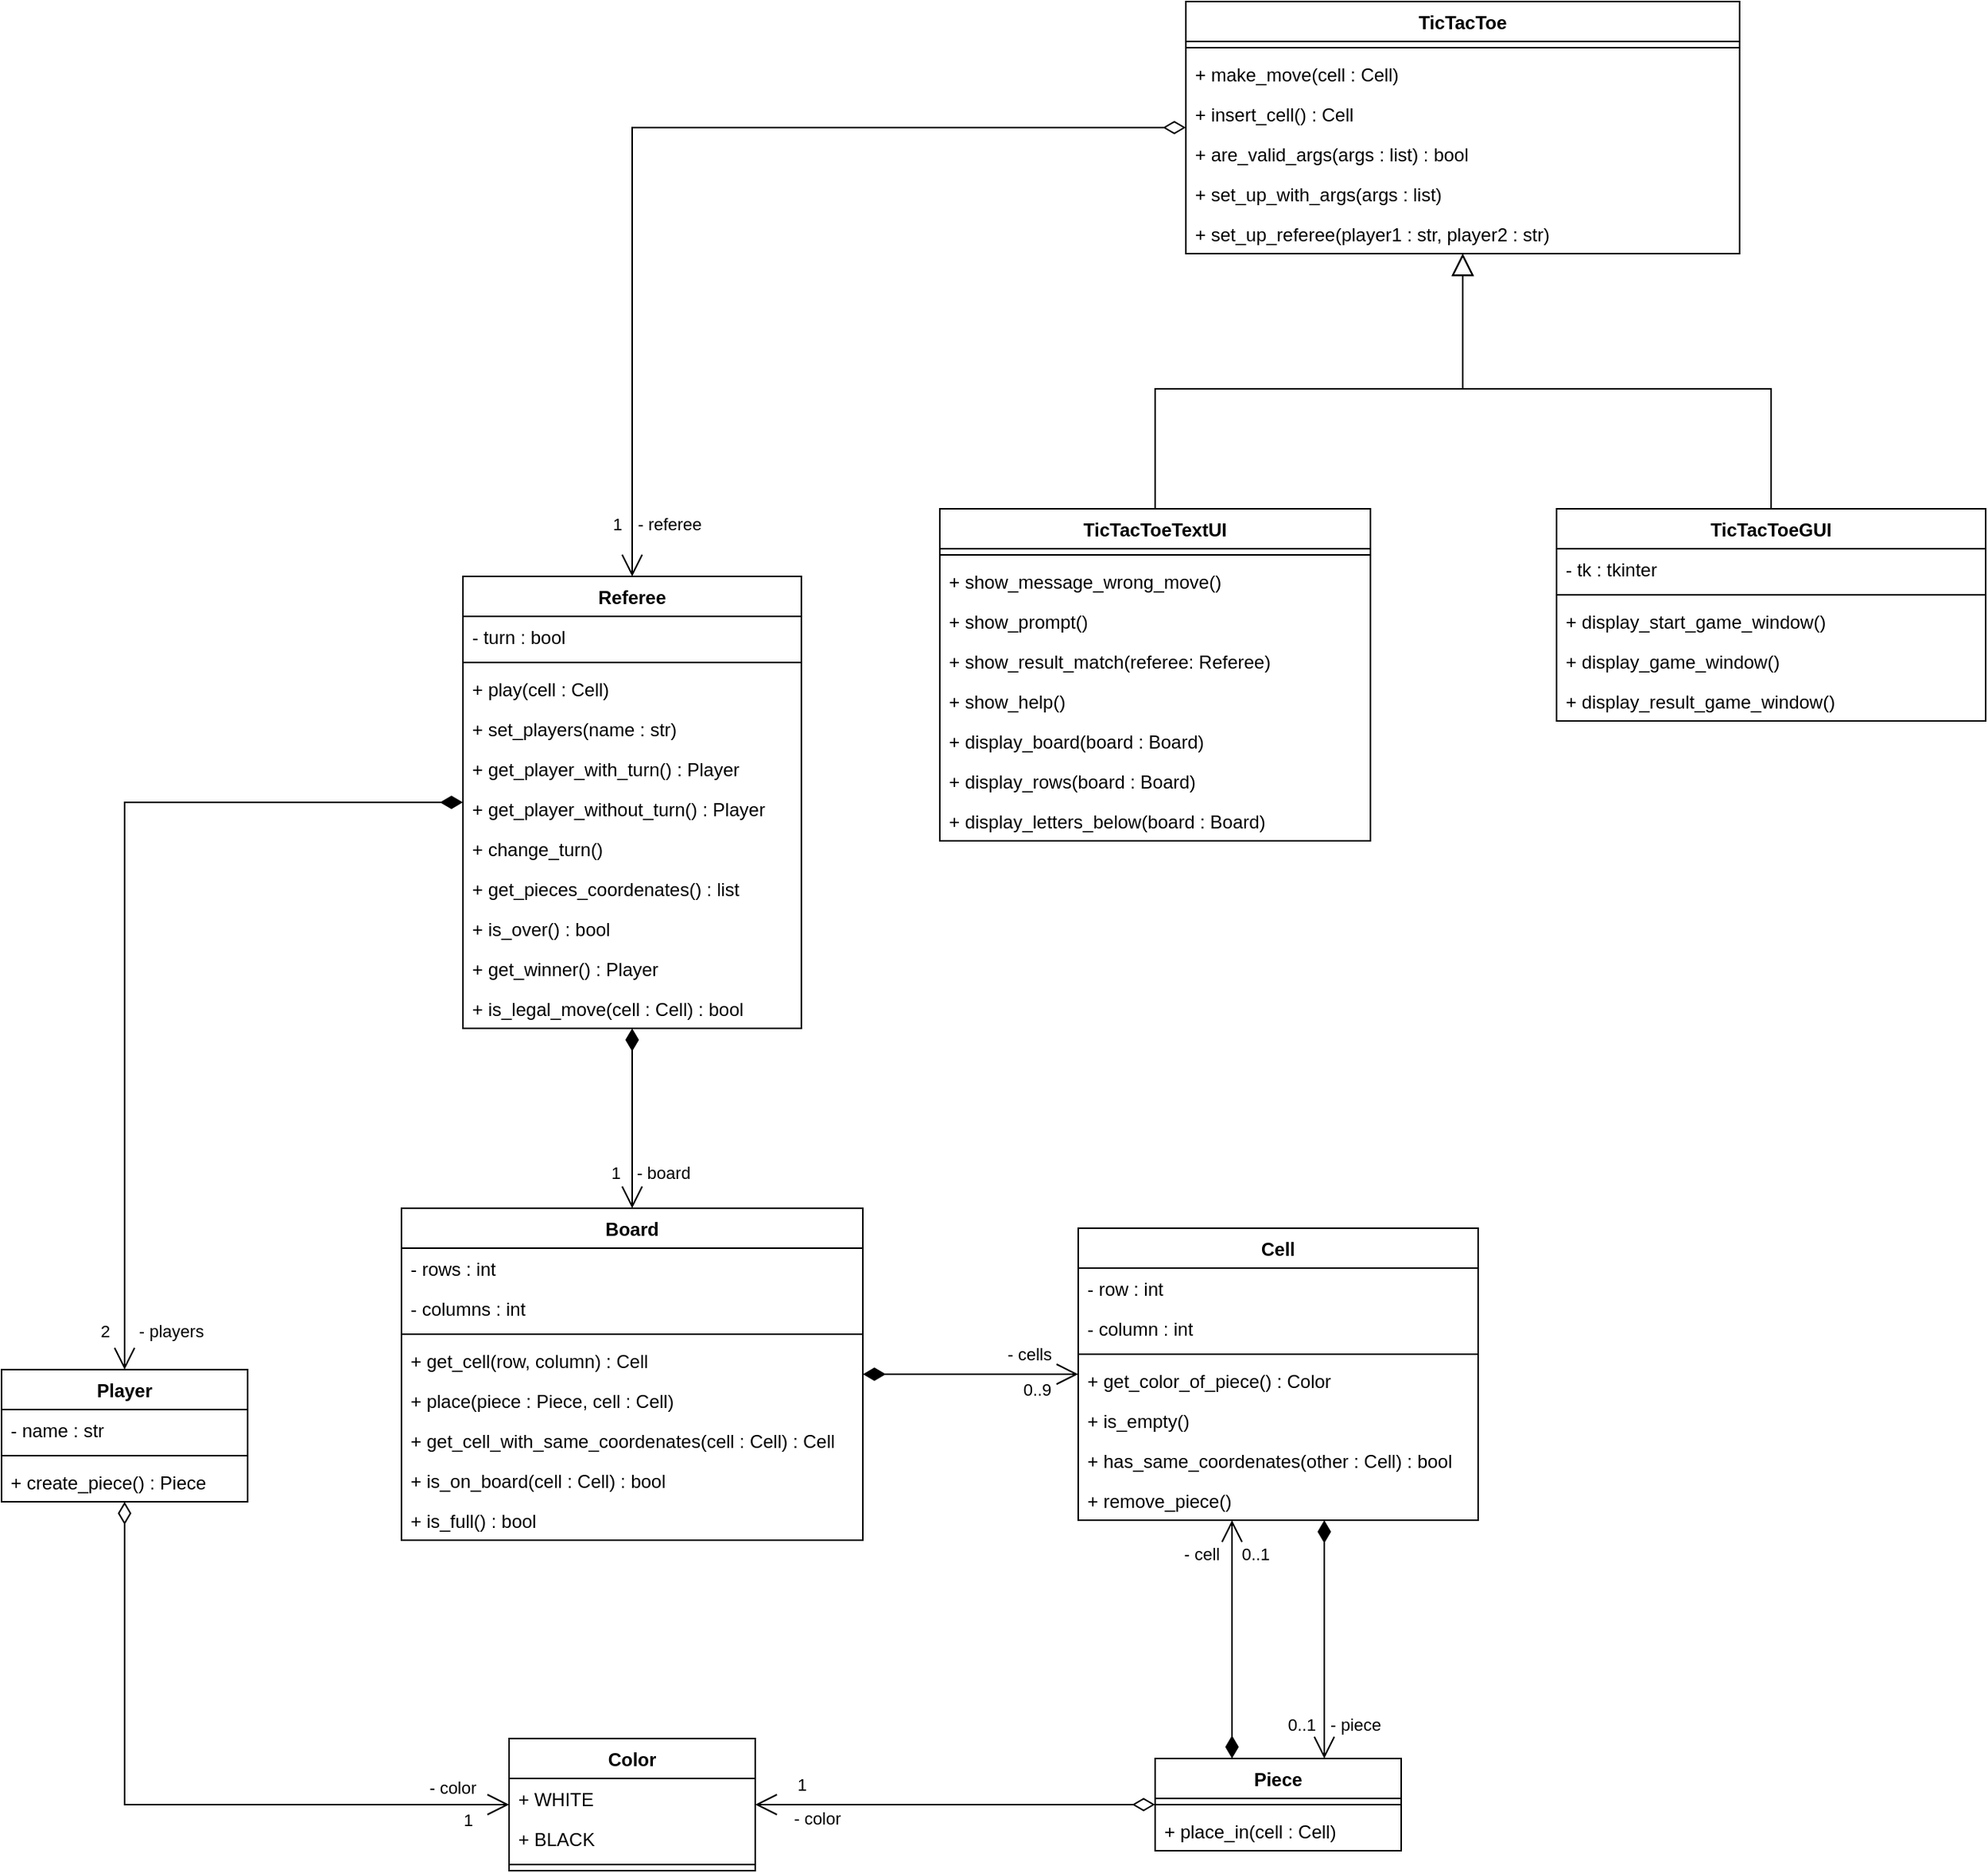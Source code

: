 <mxfile version="13.7.9" type="device"><diagram id="pJAA4H2J4rlsyNb7QPrc" name="Página-1"><mxGraphModel dx="1673" dy="2136" grid="1" gridSize="10" guides="1" tooltips="1" connect="1" arrows="1" fold="1" page="1" pageScale="1" pageWidth="827" pageHeight="1169" math="0" shadow="0"><root><mxCell id="0"/><mxCell id="1" parent="0"/><mxCell id="WEl3vjbmSwUc4cNoa8zA-40" style="edgeStyle=orthogonalEdgeStyle;rounded=0;orthogonalLoop=1;jettySize=auto;html=1;startArrow=diamondThin;startFill=1;startSize=12;endArrow=open;endFill=0;endSize=12;" parent="1" source="WEl3vjbmSwUc4cNoa8zA-1" target="WEl3vjbmSwUc4cNoa8zA-9" edge="1"><mxGeometry relative="1" as="geometry"/></mxCell><mxCell id="WEl3vjbmSwUc4cNoa8zA-43" value="1" style="edgeLabel;html=1;align=center;verticalAlign=middle;resizable=0;points=[];" parent="WEl3vjbmSwUc4cNoa8zA-40" vertex="1" connectable="0"><mxGeometry x="0.684" y="1" relative="1" as="geometry"><mxPoint x="-12" y="-5" as="offset"/></mxGeometry></mxCell><mxCell id="WEl3vjbmSwUc4cNoa8zA-47" value="- board" style="edgeLabel;html=1;align=center;verticalAlign=middle;resizable=0;points=[];" parent="WEl3vjbmSwUc4cNoa8zA-40" vertex="1" connectable="0"><mxGeometry x="0.308" relative="1" as="geometry"><mxPoint x="20" y="17.53" as="offset"/></mxGeometry></mxCell><mxCell id="WEl3vjbmSwUc4cNoa8zA-41" style="edgeStyle=orthogonalEdgeStyle;rounded=0;orthogonalLoop=1;jettySize=auto;html=1;startArrow=diamondThin;startFill=1;startSize=12;endArrow=open;endFill=0;endSize=12;" parent="1" source="WEl3vjbmSwUc4cNoa8zA-1" target="Gh3OABNrVYu6UPlQQTIa-42" edge="1"><mxGeometry relative="1" as="geometry"><mxPoint x="310" y="290" as="targetPoint"/></mxGeometry></mxCell><mxCell id="WEl3vjbmSwUc4cNoa8zA-42" value="2" style="edgeLabel;html=1;align=center;verticalAlign=middle;resizable=0;points=[];" parent="WEl3vjbmSwUc4cNoa8zA-41" vertex="1" connectable="0"><mxGeometry x="0.854" y="-1" relative="1" as="geometry"><mxPoint x="-12" y="18" as="offset"/></mxGeometry></mxCell><mxCell id="WEl3vjbmSwUc4cNoa8zA-48" value="- players" style="edgeLabel;html=1;align=center;verticalAlign=middle;resizable=0;points=[];" parent="WEl3vjbmSwUc4cNoa8zA-41" vertex="1" connectable="0"><mxGeometry x="0.775" y="-2" relative="1" as="geometry"><mxPoint x="31.97" y="41" as="offset"/></mxGeometry></mxCell><mxCell id="WEl3vjbmSwUc4cNoa8zA-39" style="edgeStyle=orthogonalEdgeStyle;rounded=0;orthogonalLoop=1;jettySize=auto;html=1;startSize=12;endArrow=open;endFill=0;endSize=12;startArrow=diamondThin;startFill=1;" parent="1" source="WEl3vjbmSwUc4cNoa8zA-9" target="Gh3OABNrVYu6UPlQQTIa-2" edge="1"><mxGeometry relative="1" as="geometry"><mxPoint x="830" y="210" as="targetPoint"/></mxGeometry></mxCell><mxCell id="WEl3vjbmSwUc4cNoa8zA-44" value="0..9" style="edgeLabel;html=1;align=center;verticalAlign=middle;resizable=0;points=[];" parent="WEl3vjbmSwUc4cNoa8zA-39" vertex="1" connectable="0"><mxGeometry x="0.762" y="-1" relative="1" as="geometry"><mxPoint x="-11" y="9" as="offset"/></mxGeometry></mxCell><mxCell id="WEl3vjbmSwUc4cNoa8zA-46" value="- cells" style="edgeLabel;html=1;align=center;verticalAlign=middle;resizable=0;points=[];" parent="WEl3vjbmSwUc4cNoa8zA-39" vertex="1" connectable="0"><mxGeometry x="0.273" y="-1" relative="1" as="geometry"><mxPoint x="18.59" y="-14" as="offset"/></mxGeometry></mxCell><mxCell id="Gh3OABNrVYu6UPlQQTIa-19" style="edgeStyle=orthogonalEdgeStyle;rounded=0;orthogonalLoop=1;jettySize=auto;html=1;startArrow=open;startFill=0;startSize=12;endArrow=diamondThin;endFill=1;endSize=12;" parent="1" source="Gh3OABNrVYu6UPlQQTIa-2" target="Gh3OABNrVYu6UPlQQTIa-14" edge="1"><mxGeometry relative="1" as="geometry"><Array as="points"><mxPoint x="1030" y="510"/><mxPoint x="1030" y="510"/></Array></mxGeometry></mxCell><mxCell id="Gh3OABNrVYu6UPlQQTIa-20" value="- cell" style="edgeLabel;html=1;align=center;verticalAlign=middle;resizable=0;points=[];" parent="Gh3OABNrVYu6UPlQQTIa-19" vertex="1" connectable="0"><mxGeometry x="0.48" y="-94" relative="1" as="geometry"><mxPoint x="74" y="-93" as="offset"/></mxGeometry></mxCell><mxCell id="Gh3OABNrVYu6UPlQQTIa-21" value="0..1" style="edgeLabel;html=1;align=center;verticalAlign=middle;resizable=0;points=[];" parent="Gh3OABNrVYu6UPlQQTIa-19" vertex="1" connectable="0"><mxGeometry x="0.48" y="62" relative="1" as="geometry"><mxPoint x="-47" y="-93" as="offset"/></mxGeometry></mxCell><mxCell id="Gh3OABNrVYu6UPlQQTIa-13" style="edgeStyle=orthogonalEdgeStyle;rounded=0;orthogonalLoop=1;jettySize=auto;html=1;startArrow=open;startFill=0;startSize=12;endArrow=diamondThin;endFill=1;endSize=12;" parent="1" source="Gh3OABNrVYu6UPlQQTIa-14" target="Gh3OABNrVYu6UPlQQTIa-2" edge="1"><mxGeometry relative="1" as="geometry"><mxPoint x="1000" y="520" as="sourcePoint"/><Array as="points"><mxPoint x="1090" y="450"/><mxPoint x="1090" y="450"/></Array></mxGeometry></mxCell><mxCell id="Gh3OABNrVYu6UPlQQTIa-22" value="- piece" style="edgeLabel;html=1;align=center;verticalAlign=middle;resizable=0;points=[];" parent="Gh3OABNrVYu6UPlQQTIa-13" vertex="1" connectable="0"><mxGeometry x="0.039" y="-54" relative="1" as="geometry"><mxPoint x="-34" y="58" as="offset"/></mxGeometry></mxCell><mxCell id="Gh3OABNrVYu6UPlQQTIa-23" value="0..1" style="edgeLabel;html=1;align=center;verticalAlign=middle;resizable=0;points=[];" parent="Gh3OABNrVYu6UPlQQTIa-13" vertex="1" connectable="0"><mxGeometry x="0.039" y="-20" relative="1" as="geometry"><mxPoint x="-35" y="58" as="offset"/></mxGeometry></mxCell><mxCell id="Gh3OABNrVYu6UPlQQTIa-34" style="edgeStyle=orthogonalEdgeStyle;rounded=0;orthogonalLoop=1;jettySize=auto;html=1;startArrow=diamondThin;startFill=0;startSize=12;endArrow=open;endFill=0;endSize=12;" parent="1" source="Gh3OABNrVYu6UPlQQTIa-14" target="Gh3OABNrVYu6UPlQQTIa-24" edge="1"><mxGeometry relative="1" as="geometry"/></mxCell><mxCell id="Gh3OABNrVYu6UPlQQTIa-35" value="- color" style="edgeLabel;html=1;align=center;verticalAlign=middle;resizable=0;points=[];" parent="Gh3OABNrVYu6UPlQQTIa-34" vertex="1" connectable="0"><mxGeometry x="0.38" y="2" relative="1" as="geometry"><mxPoint x="-41.18" y="7" as="offset"/></mxGeometry></mxCell><mxCell id="Gh3OABNrVYu6UPlQQTIa-36" value="1" style="edgeLabel;html=1;align=center;verticalAlign=middle;resizable=0;points=[];" parent="Gh3OABNrVYu6UPlQQTIa-34" vertex="1" connectable="0"><mxGeometry x="0.25" y="1" relative="1" as="geometry"><mxPoint x="-67.65" y="-14" as="offset"/></mxGeometry></mxCell><mxCell id="Gh3OABNrVYu6UPlQQTIa-37" style="edgeStyle=orthogonalEdgeStyle;rounded=0;orthogonalLoop=1;jettySize=auto;html=1;startArrow=diamondThin;startFill=0;startSize=12;endArrow=open;endFill=0;endSize=12;" parent="1" source="Gh3OABNrVYu6UPlQQTIa-42" target="Gh3OABNrVYu6UPlQQTIa-24" edge="1"><mxGeometry relative="1" as="geometry"><mxPoint x="310" y="350" as="sourcePoint"/><Array as="points"><mxPoint x="310" y="563"/></Array></mxGeometry></mxCell><mxCell id="Gh3OABNrVYu6UPlQQTIa-38" value="- color" style="edgeLabel;html=1;align=center;verticalAlign=middle;resizable=0;points=[];" parent="Gh3OABNrVYu6UPlQQTIa-37" vertex="1" connectable="0"><mxGeometry x="0.779" relative="1" as="geometry"><mxPoint x="12" y="-11" as="offset"/></mxGeometry></mxCell><mxCell id="Gh3OABNrVYu6UPlQQTIa-39" value="1" style="edgeLabel;html=1;align=center;verticalAlign=middle;resizable=0;points=[];" parent="Gh3OABNrVYu6UPlQQTIa-37" vertex="1" connectable="0"><mxGeometry x="0.77" y="3" relative="1" as="geometry"><mxPoint x="24" y="13" as="offset"/></mxGeometry></mxCell><mxCell id="Gh3OABNrVYu6UPlQQTIa-24" value="Color" style="swimlane;fontStyle=1;align=center;verticalAlign=top;childLayout=stackLayout;horizontal=1;startSize=26;horizontalStack=0;resizeParent=1;resizeParentMax=0;resizeLast=0;collapsible=1;marginBottom=0;" parent="1" vertex="1"><mxGeometry x="560" y="520" width="160" height="86" as="geometry"/></mxCell><mxCell id="Gh3OABNrVYu6UPlQQTIa-25" value="+ WHITE" style="text;strokeColor=none;fillColor=none;align=left;verticalAlign=top;spacingLeft=4;spacingRight=4;overflow=hidden;rotatable=0;points=[[0,0.5],[1,0.5]];portConstraint=eastwest;" parent="Gh3OABNrVYu6UPlQQTIa-24" vertex="1"><mxGeometry y="26" width="160" height="26" as="geometry"/></mxCell><mxCell id="Gh3OABNrVYu6UPlQQTIa-33" value="+ BLACK" style="text;strokeColor=none;fillColor=none;align=left;verticalAlign=top;spacingLeft=4;spacingRight=4;overflow=hidden;rotatable=0;points=[[0,0.5],[1,0.5]];portConstraint=eastwest;" parent="Gh3OABNrVYu6UPlQQTIa-24" vertex="1"><mxGeometry y="52" width="160" height="26" as="geometry"/></mxCell><mxCell id="Gh3OABNrVYu6UPlQQTIa-26" value="" style="line;strokeWidth=1;fillColor=none;align=left;verticalAlign=middle;spacingTop=-1;spacingLeft=3;spacingRight=3;rotatable=0;labelPosition=right;points=[];portConstraint=eastwest;" parent="Gh3OABNrVYu6UPlQQTIa-24" vertex="1"><mxGeometry y="78" width="160" height="8" as="geometry"/></mxCell><mxCell id="Gh3OABNrVYu6UPlQQTIa-42" value="Player" style="swimlane;fontStyle=1;align=center;verticalAlign=top;childLayout=stackLayout;horizontal=1;startSize=26;horizontalStack=0;resizeParent=1;resizeParentMax=0;resizeLast=0;collapsible=1;marginBottom=0;" parent="1" vertex="1"><mxGeometry x="230" y="280" width="160" height="86" as="geometry"/></mxCell><mxCell id="Gh3OABNrVYu6UPlQQTIa-43" value="- name : str" style="text;strokeColor=none;fillColor=none;align=left;verticalAlign=top;spacingLeft=4;spacingRight=4;overflow=hidden;rotatable=0;points=[[0,0.5],[1,0.5]];portConstraint=eastwest;" parent="Gh3OABNrVYu6UPlQQTIa-42" vertex="1"><mxGeometry y="26" width="160" height="26" as="geometry"/></mxCell><mxCell id="Gh3OABNrVYu6UPlQQTIa-45" value="" style="line;strokeWidth=1;fillColor=none;align=left;verticalAlign=middle;spacingTop=-1;spacingLeft=3;spacingRight=3;rotatable=0;labelPosition=right;points=[];portConstraint=eastwest;" parent="Gh3OABNrVYu6UPlQQTIa-42" vertex="1"><mxGeometry y="52" width="160" height="8" as="geometry"/></mxCell><mxCell id="Gh3OABNrVYu6UPlQQTIa-46" value="+ create_piece() : Piece" style="text;strokeColor=none;fillColor=none;align=left;verticalAlign=top;spacingLeft=4;spacingRight=4;overflow=hidden;rotatable=0;points=[[0,0.5],[1,0.5]];portConstraint=eastwest;" parent="Gh3OABNrVYu6UPlQQTIa-42" vertex="1"><mxGeometry y="60" width="160" height="26" as="geometry"/></mxCell><mxCell id="Gh3OABNrVYu6UPlQQTIa-2" value="Cell" style="swimlane;fontStyle=1;align=center;verticalAlign=top;childLayout=stackLayout;horizontal=1;startSize=26;horizontalStack=0;resizeParent=1;resizeParentMax=0;resizeLast=0;collapsible=1;marginBottom=0;shadow=0;swimlaneLine=1;" parent="1" vertex="1"><mxGeometry x="930" y="188" width="260" height="190" as="geometry"/></mxCell><mxCell id="Gh3OABNrVYu6UPlQQTIa-3" value="- row : int" style="text;strokeColor=none;fillColor=none;align=left;verticalAlign=top;spacingLeft=4;spacingRight=4;overflow=hidden;rotatable=0;points=[[0,0.5],[1,0.5]];portConstraint=eastwest;" parent="Gh3OABNrVYu6UPlQQTIa-2" vertex="1"><mxGeometry y="26" width="260" height="26" as="geometry"/></mxCell><mxCell id="Gh3OABNrVYu6UPlQQTIa-48" value="- column : int" style="text;strokeColor=none;fillColor=none;align=left;verticalAlign=top;spacingLeft=4;spacingRight=4;overflow=hidden;rotatable=0;points=[[0,0.5],[1,0.5]];portConstraint=eastwest;" parent="Gh3OABNrVYu6UPlQQTIa-2" vertex="1"><mxGeometry y="52" width="260" height="26" as="geometry"/></mxCell><mxCell id="Gh3OABNrVYu6UPlQQTIa-4" value="" style="line;strokeWidth=1;fillColor=none;align=left;verticalAlign=middle;spacingTop=-1;spacingLeft=3;spacingRight=3;rotatable=0;labelPosition=right;points=[];portConstraint=eastwest;" parent="Gh3OABNrVYu6UPlQQTIa-2" vertex="1"><mxGeometry y="78" width="260" height="8" as="geometry"/></mxCell><mxCell id="Gh3OABNrVYu6UPlQQTIa-5" value="+ get_color_of_piece() : Color" style="text;strokeColor=none;fillColor=none;align=left;verticalAlign=top;spacingLeft=4;spacingRight=4;overflow=hidden;rotatable=0;points=[[0,0.5],[1,0.5]];portConstraint=eastwest;" parent="Gh3OABNrVYu6UPlQQTIa-2" vertex="1"><mxGeometry y="86" width="260" height="26" as="geometry"/></mxCell><mxCell id="Gh3OABNrVYu6UPlQQTIa-47" value="+ is_empty()" style="text;strokeColor=none;fillColor=none;align=left;verticalAlign=top;spacingLeft=4;spacingRight=4;overflow=hidden;rotatable=0;points=[[0,0.5],[1,0.5]];portConstraint=eastwest;" parent="Gh3OABNrVYu6UPlQQTIa-2" vertex="1"><mxGeometry y="112" width="260" height="26" as="geometry"/></mxCell><mxCell id="Gh3OABNrVYu6UPlQQTIa-49" value="+ has_same_coordenates(other : Cell) : bool" style="text;strokeColor=none;fillColor=none;align=left;verticalAlign=top;spacingLeft=4;spacingRight=4;overflow=hidden;rotatable=0;points=[[0,0.5],[1,0.5]];portConstraint=eastwest;" parent="Gh3OABNrVYu6UPlQQTIa-2" vertex="1"><mxGeometry y="138" width="260" height="26" as="geometry"/></mxCell><mxCell id="Gh3OABNrVYu6UPlQQTIa-50" value="+ remove_piece()" style="text;strokeColor=none;fillColor=none;align=left;verticalAlign=top;spacingLeft=4;spacingRight=4;overflow=hidden;rotatable=0;points=[[0,0.5],[1,0.5]];portConstraint=eastwest;" parent="Gh3OABNrVYu6UPlQQTIa-2" vertex="1"><mxGeometry y="164" width="260" height="26" as="geometry"/></mxCell><mxCell id="Gh3OABNrVYu6UPlQQTIa-14" value="Piece" style="swimlane;fontStyle=1;align=center;verticalAlign=top;childLayout=stackLayout;horizontal=1;startSize=26;horizontalStack=0;resizeParent=1;resizeParentMax=0;resizeLast=0;collapsible=1;marginBottom=0;shadow=0;" parent="1" vertex="1"><mxGeometry x="980" y="533" width="160" height="60" as="geometry"/></mxCell><mxCell id="Gh3OABNrVYu6UPlQQTIa-16" value="" style="line;strokeWidth=1;fillColor=none;align=left;verticalAlign=middle;spacingTop=-1;spacingLeft=3;spacingRight=3;rotatable=0;labelPosition=right;points=[];portConstraint=eastwest;" parent="Gh3OABNrVYu6UPlQQTIa-14" vertex="1"><mxGeometry y="26" width="160" height="8" as="geometry"/></mxCell><mxCell id="Gh3OABNrVYu6UPlQQTIa-17" value="+ place_in(cell : Cell)" style="text;strokeColor=none;fillColor=none;align=left;verticalAlign=top;spacingLeft=4;spacingRight=4;overflow=hidden;rotatable=0;points=[[0,0.5],[1,0.5]];portConstraint=eastwest;" parent="Gh3OABNrVYu6UPlQQTIa-14" vertex="1"><mxGeometry y="34" width="160" height="26" as="geometry"/></mxCell><mxCell id="Gh3OABNrVYu6UPlQQTIa-83" style="edgeStyle=orthogonalEdgeStyle;rounded=0;orthogonalLoop=1;jettySize=auto;html=1;startArrow=diamondThin;startFill=0;startSize=12;endArrow=open;endFill=0;endSize=12;" parent="1" source="Gh3OABNrVYu6UPlQQTIa-60" target="WEl3vjbmSwUc4cNoa8zA-1" edge="1"><mxGeometry relative="1" as="geometry"/></mxCell><mxCell id="Gh3OABNrVYu6UPlQQTIa-84" value="- referee" style="edgeLabel;html=1;align=center;verticalAlign=middle;resizable=0;points=[];" parent="Gh3OABNrVYu6UPlQQTIa-83" vertex="1" connectable="0"><mxGeometry x="0.267" relative="1" as="geometry"><mxPoint x="24" y="205" as="offset"/></mxGeometry></mxCell><mxCell id="Gh3OABNrVYu6UPlQQTIa-85" value="1" style="edgeLabel;html=1;align=center;verticalAlign=middle;resizable=0;points=[];" parent="Gh3OABNrVYu6UPlQQTIa-83" vertex="1" connectable="0"><mxGeometry x="0.221" y="3" relative="1" as="geometry"><mxPoint x="-13" y="220" as="offset"/></mxGeometry></mxCell><mxCell id="WEl3vjbmSwUc4cNoa8zA-9" value="Board" style="swimlane;fontStyle=1;align=center;verticalAlign=top;childLayout=stackLayout;horizontal=1;startSize=26;horizontalStack=0;resizeParent=1;resizeParentMax=0;resizeLast=0;collapsible=1;marginBottom=0;" parent="1" vertex="1"><mxGeometry x="490" y="175" width="300" height="216" as="geometry"/></mxCell><mxCell id="WEl3vjbmSwUc4cNoa8zA-10" value="- rows : int" style="text;strokeColor=none;fillColor=none;align=left;verticalAlign=top;spacingLeft=4;spacingRight=4;overflow=hidden;rotatable=0;points=[[0,0.5],[1,0.5]];portConstraint=eastwest;" parent="WEl3vjbmSwUc4cNoa8zA-9" vertex="1"><mxGeometry y="26" width="300" height="26" as="geometry"/></mxCell><mxCell id="Gh3OABNrVYu6UPlQQTIa-51" value="- columns : int" style="text;strokeColor=none;fillColor=none;align=left;verticalAlign=top;spacingLeft=4;spacingRight=4;overflow=hidden;rotatable=0;points=[[0,0.5],[1,0.5]];portConstraint=eastwest;" parent="WEl3vjbmSwUc4cNoa8zA-9" vertex="1"><mxGeometry y="52" width="300" height="26" as="geometry"/></mxCell><mxCell id="WEl3vjbmSwUc4cNoa8zA-11" value="" style="line;strokeWidth=1;fillColor=none;align=left;verticalAlign=middle;spacingTop=-1;spacingLeft=3;spacingRight=3;rotatable=0;labelPosition=right;points=[];portConstraint=eastwest;" parent="WEl3vjbmSwUc4cNoa8zA-9" vertex="1"><mxGeometry y="78" width="300" height="8" as="geometry"/></mxCell><mxCell id="5hEEl2J-aamBGG8OhEXT-2" value="+ get_cell(row, column) : Cell" style="text;strokeColor=none;fillColor=none;align=left;verticalAlign=top;spacingLeft=4;spacingRight=4;overflow=hidden;rotatable=0;points=[[0,0.5],[1,0.5]];portConstraint=eastwest;" parent="WEl3vjbmSwUc4cNoa8zA-9" vertex="1"><mxGeometry y="86" width="300" height="26" as="geometry"/></mxCell><mxCell id="WEl3vjbmSwUc4cNoa8zA-12" value="+ place(piece : Piece, cell : Cell)" style="text;strokeColor=none;fillColor=none;align=left;verticalAlign=top;spacingLeft=4;spacingRight=4;overflow=hidden;rotatable=0;points=[[0,0.5],[1,0.5]];portConstraint=eastwest;" parent="WEl3vjbmSwUc4cNoa8zA-9" vertex="1"><mxGeometry y="112" width="300" height="26" as="geometry"/></mxCell><mxCell id="Gh3OABNrVYu6UPlQQTIa-52" value="+ get_cell_with_same_coordenates(cell : Cell) : Cell" style="text;strokeColor=none;fillColor=none;align=left;verticalAlign=top;spacingLeft=4;spacingRight=4;overflow=hidden;rotatable=0;points=[[0,0.5],[1,0.5]];portConstraint=eastwest;" parent="WEl3vjbmSwUc4cNoa8zA-9" vertex="1"><mxGeometry y="138" width="300" height="26" as="geometry"/></mxCell><mxCell id="Gh3OABNrVYu6UPlQQTIa-53" value="+ is_on_board(cell : Cell) : bool" style="text;strokeColor=none;fillColor=none;align=left;verticalAlign=top;spacingLeft=4;spacingRight=4;overflow=hidden;rotatable=0;points=[[0,0.5],[1,0.5]];portConstraint=eastwest;" parent="WEl3vjbmSwUc4cNoa8zA-9" vertex="1"><mxGeometry y="164" width="300" height="26" as="geometry"/></mxCell><mxCell id="Gh3OABNrVYu6UPlQQTIa-54" value="+ is_full() : bool" style="text;strokeColor=none;fillColor=none;align=left;verticalAlign=top;spacingLeft=4;spacingRight=4;overflow=hidden;rotatable=0;points=[[0,0.5],[1,0.5]];portConstraint=eastwest;" parent="WEl3vjbmSwUc4cNoa8zA-9" vertex="1"><mxGeometry y="190" width="300" height="26" as="geometry"/></mxCell><mxCell id="WEl3vjbmSwUc4cNoa8zA-1" value="Referee" style="swimlane;fontStyle=1;align=center;verticalAlign=top;childLayout=stackLayout;horizontal=1;startSize=26;horizontalStack=0;resizeParent=1;resizeParentMax=0;resizeLast=0;collapsible=1;marginBottom=0;" parent="1" vertex="1"><mxGeometry x="530" y="-236" width="220" height="294" as="geometry"/></mxCell><mxCell id="Ye6SLbB81qxNKy2MGr2A-1" value="- turn : bool" style="text;strokeColor=none;fillColor=none;align=left;verticalAlign=top;spacingLeft=4;spacingRight=4;overflow=hidden;rotatable=0;points=[[0,0.5],[1,0.5]];portConstraint=eastwest;" parent="WEl3vjbmSwUc4cNoa8zA-1" vertex="1"><mxGeometry y="26" width="220" height="26" as="geometry"/></mxCell><mxCell id="WEl3vjbmSwUc4cNoa8zA-3" value="" style="line;strokeWidth=1;fillColor=none;align=left;verticalAlign=middle;spacingTop=-1;spacingLeft=3;spacingRight=3;rotatable=0;labelPosition=right;points=[];portConstraint=eastwest;" parent="WEl3vjbmSwUc4cNoa8zA-1" vertex="1"><mxGeometry y="52" width="220" height="8" as="geometry"/></mxCell><mxCell id="WEl3vjbmSwUc4cNoa8zA-4" value="+ play(cell : Cell)" style="text;strokeColor=none;fillColor=none;align=left;verticalAlign=top;spacingLeft=4;spacingRight=4;overflow=hidden;rotatable=0;points=[[0,0.5],[1,0.5]];portConstraint=eastwest;" parent="WEl3vjbmSwUc4cNoa8zA-1" vertex="1"><mxGeometry y="60" width="220" height="26" as="geometry"/></mxCell><mxCell id="Gh3OABNrVYu6UPlQQTIa-1" value="+ set_players(name : str)" style="text;strokeColor=none;fillColor=none;align=left;verticalAlign=top;spacingLeft=4;spacingRight=4;overflow=hidden;rotatable=0;points=[[0,0.5],[1,0.5]];portConstraint=eastwest;" parent="WEl3vjbmSwUc4cNoa8zA-1" vertex="1"><mxGeometry y="86" width="220" height="26" as="geometry"/></mxCell><mxCell id="Gh3OABNrVYu6UPlQQTIa-55" value="+ get_player_with_turn() : Player" style="text;strokeColor=none;fillColor=none;align=left;verticalAlign=top;spacingLeft=4;spacingRight=4;overflow=hidden;rotatable=0;points=[[0,0.5],[1,0.5]];portConstraint=eastwest;" parent="WEl3vjbmSwUc4cNoa8zA-1" vertex="1"><mxGeometry y="112" width="220" height="26" as="geometry"/></mxCell><mxCell id="Gh3OABNrVYu6UPlQQTIa-56" value="+ get_player_without_turn() : Player" style="text;strokeColor=none;fillColor=none;align=left;verticalAlign=top;spacingLeft=4;spacingRight=4;overflow=hidden;rotatable=0;points=[[0,0.5],[1,0.5]];portConstraint=eastwest;" parent="WEl3vjbmSwUc4cNoa8zA-1" vertex="1"><mxGeometry y="138" width="220" height="26" as="geometry"/></mxCell><mxCell id="Gh3OABNrVYu6UPlQQTIa-57" value="+ change_turn()" style="text;strokeColor=none;fillColor=none;align=left;verticalAlign=top;spacingLeft=4;spacingRight=4;overflow=hidden;rotatable=0;points=[[0,0.5],[1,0.5]];portConstraint=eastwest;" parent="WEl3vjbmSwUc4cNoa8zA-1" vertex="1"><mxGeometry y="164" width="220" height="26" as="geometry"/></mxCell><mxCell id="5hEEl2J-aamBGG8OhEXT-3" value="+ get_pieces_coordenates() : list" style="text;strokeColor=none;fillColor=none;align=left;verticalAlign=top;spacingLeft=4;spacingRight=4;overflow=hidden;rotatable=0;points=[[0,0.5],[1,0.5]];portConstraint=eastwest;" parent="WEl3vjbmSwUc4cNoa8zA-1" vertex="1"><mxGeometry y="190" width="220" height="26" as="geometry"/></mxCell><mxCell id="Gh3OABNrVYu6UPlQQTIa-58" value="+ is_over() : bool" style="text;strokeColor=none;fillColor=none;align=left;verticalAlign=top;spacingLeft=4;spacingRight=4;overflow=hidden;rotatable=0;points=[[0,0.5],[1,0.5]];portConstraint=eastwest;" parent="WEl3vjbmSwUc4cNoa8zA-1" vertex="1"><mxGeometry y="216" width="220" height="26" as="geometry"/></mxCell><mxCell id="Gh3OABNrVYu6UPlQQTIa-59" value="+ get_winner() : Player" style="text;strokeColor=none;fillColor=none;align=left;verticalAlign=top;spacingLeft=4;spacingRight=4;overflow=hidden;rotatable=0;points=[[0,0.5],[1,0.5]];portConstraint=eastwest;" parent="WEl3vjbmSwUc4cNoa8zA-1" vertex="1"><mxGeometry y="242" width="220" height="26" as="geometry"/></mxCell><mxCell id="Gh3OABNrVYu6UPlQQTIa-69" value="+ is_legal_move(cell : Cell) : bool" style="text;strokeColor=none;fillColor=none;align=left;verticalAlign=top;spacingLeft=4;spacingRight=4;overflow=hidden;rotatable=0;points=[[0,0.5],[1,0.5]];portConstraint=eastwest;" parent="WEl3vjbmSwUc4cNoa8zA-1" vertex="1"><mxGeometry y="268" width="220" height="26" as="geometry"/></mxCell><mxCell id="c3CmH3tteZjw1Si_Udo0-5" style="edgeStyle=orthogonalEdgeStyle;rounded=0;orthogonalLoop=1;jettySize=auto;html=1;exitX=0.5;exitY=0;exitDx=0;exitDy=0;endArrow=block;endFill=0;endSize=12;startSize=12;" edge="1" parent="1" source="c3CmH3tteZjw1Si_Udo0-1" target="Gh3OABNrVYu6UPlQQTIa-60"><mxGeometry relative="1" as="geometry"/></mxCell><mxCell id="c3CmH3tteZjw1Si_Udo0-1" value="TicTacToeTextUI" style="swimlane;fontStyle=1;align=center;verticalAlign=top;childLayout=stackLayout;horizontal=1;startSize=26;horizontalStack=0;resizeParent=1;resizeParentMax=0;resizeLast=0;collapsible=1;marginBottom=0;shadow=0;" vertex="1" parent="1"><mxGeometry x="840" y="-280" width="280" height="216" as="geometry"/></mxCell><mxCell id="c3CmH3tteZjw1Si_Udo0-3" value="" style="line;strokeWidth=1;fillColor=none;align=left;verticalAlign=middle;spacingTop=-1;spacingLeft=3;spacingRight=3;rotatable=0;labelPosition=right;points=[];portConstraint=eastwest;" vertex="1" parent="c3CmH3tteZjw1Si_Udo0-1"><mxGeometry y="26" width="280" height="8" as="geometry"/></mxCell><mxCell id="Gh3OABNrVYu6UPlQQTIa-71" value="+ show_message_wrong_move()" style="text;strokeColor=none;fillColor=none;align=left;verticalAlign=top;spacingLeft=4;spacingRight=4;overflow=hidden;rotatable=0;points=[[0,0.5],[1,0.5]];portConstraint=eastwest;" parent="c3CmH3tteZjw1Si_Udo0-1" vertex="1"><mxGeometry y="34" width="280" height="26" as="geometry"/></mxCell><mxCell id="Gh3OABNrVYu6UPlQQTIa-72" value="+ show_prompt()" style="text;strokeColor=none;fillColor=none;align=left;verticalAlign=top;spacingLeft=4;spacingRight=4;overflow=hidden;rotatable=0;points=[[0,0.5],[1,0.5]];portConstraint=eastwest;" parent="c3CmH3tteZjw1Si_Udo0-1" vertex="1"><mxGeometry y="60" width="280" height="26" as="geometry"/></mxCell><mxCell id="Gh3OABNrVYu6UPlQQTIa-73" value="+ show_result_match(referee: Referee)" style="text;strokeColor=none;fillColor=none;align=left;verticalAlign=top;spacingLeft=4;spacingRight=4;overflow=hidden;rotatable=0;points=[[0,0.5],[1,0.5]];portConstraint=eastwest;" parent="c3CmH3tteZjw1Si_Udo0-1" vertex="1"><mxGeometry y="86" width="280" height="26" as="geometry"/></mxCell><mxCell id="Gh3OABNrVYu6UPlQQTIa-77" value="+ show_help()" style="text;strokeColor=none;fillColor=none;align=left;verticalAlign=top;spacingLeft=4;spacingRight=4;overflow=hidden;rotatable=0;points=[[0,0.5],[1,0.5]];portConstraint=eastwest;" parent="c3CmH3tteZjw1Si_Udo0-1" vertex="1"><mxGeometry y="112" width="280" height="26" as="geometry"/></mxCell><mxCell id="Gh3OABNrVYu6UPlQQTIa-78" value="+ display_board(board : Board)" style="text;strokeColor=none;fillColor=none;align=left;verticalAlign=top;spacingLeft=4;spacingRight=4;overflow=hidden;rotatable=0;points=[[0,0.5],[1,0.5]];portConstraint=eastwest;" parent="c3CmH3tteZjw1Si_Udo0-1" vertex="1"><mxGeometry y="138" width="280" height="26" as="geometry"/></mxCell><mxCell id="Gh3OABNrVYu6UPlQQTIa-79" value="+ display_rows(board : Board)" style="text;strokeColor=none;fillColor=none;align=left;verticalAlign=top;spacingLeft=4;spacingRight=4;overflow=hidden;rotatable=0;points=[[0,0.5],[1,0.5]];portConstraint=eastwest;" parent="c3CmH3tteZjw1Si_Udo0-1" vertex="1"><mxGeometry y="164" width="280" height="26" as="geometry"/></mxCell><mxCell id="Gh3OABNrVYu6UPlQQTIa-80" value="+ display_letters_below(board : Board)" style="text;strokeColor=none;fillColor=none;align=left;verticalAlign=top;spacingLeft=4;spacingRight=4;overflow=hidden;rotatable=0;points=[[0,0.5],[1,0.5]];portConstraint=eastwest;" parent="c3CmH3tteZjw1Si_Udo0-1" vertex="1"><mxGeometry y="190" width="280" height="26" as="geometry"/></mxCell><mxCell id="Gh3OABNrVYu6UPlQQTIa-60" value="TicTacToe" style="swimlane;fontStyle=1;align=center;verticalAlign=top;childLayout=stackLayout;horizontal=1;startSize=26;horizontalStack=0;resizeParent=1;resizeParentMax=0;resizeLast=0;collapsible=1;marginBottom=0;" parent="1" vertex="1"><mxGeometry x="1000" y="-610" width="360" height="164" as="geometry"/></mxCell><mxCell id="Gh3OABNrVYu6UPlQQTIa-61" value="" style="line;strokeWidth=1;fillColor=none;align=left;verticalAlign=middle;spacingTop=-1;spacingLeft=3;spacingRight=3;rotatable=0;labelPosition=right;points=[];portConstraint=eastwest;" parent="Gh3OABNrVYu6UPlQQTIa-60" vertex="1"><mxGeometry y="26" width="360" height="8" as="geometry"/></mxCell><mxCell id="Gh3OABNrVYu6UPlQQTIa-63" value="+ make_move(cell : Cell)" style="text;strokeColor=none;fillColor=none;align=left;verticalAlign=top;spacingLeft=4;spacingRight=4;overflow=hidden;rotatable=0;points=[[0,0.5],[1,0.5]];portConstraint=eastwest;" parent="Gh3OABNrVYu6UPlQQTIa-60" vertex="1"><mxGeometry y="34" width="360" height="26" as="geometry"/></mxCell><mxCell id="Gh3OABNrVYu6UPlQQTIa-70" value="+ insert_cell() : Cell" style="text;strokeColor=none;fillColor=none;align=left;verticalAlign=top;spacingLeft=4;spacingRight=4;overflow=hidden;rotatable=0;points=[[0,0.5],[1,0.5]];portConstraint=eastwest;" parent="Gh3OABNrVYu6UPlQQTIa-60" vertex="1"><mxGeometry y="60" width="360" height="26" as="geometry"/></mxCell><mxCell id="Gh3OABNrVYu6UPlQQTIa-74" value="+ are_valid_args(args : list) : bool" style="text;strokeColor=none;fillColor=none;align=left;verticalAlign=top;spacingLeft=4;spacingRight=4;overflow=hidden;rotatable=0;points=[[0,0.5],[1,0.5]];portConstraint=eastwest;" parent="Gh3OABNrVYu6UPlQQTIa-60" vertex="1"><mxGeometry y="86" width="360" height="26" as="geometry"/></mxCell><mxCell id="Gh3OABNrVYu6UPlQQTIa-75" value="+ set_up_with_args(args : list)" style="text;strokeColor=none;fillColor=none;align=left;verticalAlign=top;spacingLeft=4;spacingRight=4;overflow=hidden;rotatable=0;points=[[0,0.5],[1,0.5]];portConstraint=eastwest;" parent="Gh3OABNrVYu6UPlQQTIa-60" vertex="1"><mxGeometry y="112" width="360" height="26" as="geometry"/></mxCell><mxCell id="Gh3OABNrVYu6UPlQQTIa-76" value="+ set_up_referee(player1 : str, player2 : str)" style="text;strokeColor=none;fillColor=none;align=left;verticalAlign=top;spacingLeft=4;spacingRight=4;overflow=hidden;rotatable=0;points=[[0,0.5],[1,0.5]];portConstraint=eastwest;" parent="Gh3OABNrVYu6UPlQQTIa-60" vertex="1"><mxGeometry y="138" width="360" height="26" as="geometry"/></mxCell><mxCell id="c3CmH3tteZjw1Si_Udo0-15" style="edgeStyle=orthogonalEdgeStyle;rounded=0;orthogonalLoop=1;jettySize=auto;html=1;exitX=0.5;exitY=0;exitDx=0;exitDy=0;startSize=12;endArrow=block;endFill=0;endSize=12;" edge="1" parent="1" source="c3CmH3tteZjw1Si_Udo0-6" target="Gh3OABNrVYu6UPlQQTIa-60"><mxGeometry relative="1" as="geometry"/></mxCell><mxCell id="c3CmH3tteZjw1Si_Udo0-6" value="TicTacToeGUI" style="swimlane;fontStyle=1;align=center;verticalAlign=top;childLayout=stackLayout;horizontal=1;startSize=26;horizontalStack=0;resizeParent=1;resizeParentMax=0;resizeLast=0;collapsible=1;marginBottom=0;shadow=0;" vertex="1" parent="1"><mxGeometry x="1241" y="-280" width="279" height="138" as="geometry"/></mxCell><mxCell id="c3CmH3tteZjw1Si_Udo0-7" value="- tk : tkinter" style="text;strokeColor=none;fillColor=none;align=left;verticalAlign=top;spacingLeft=4;spacingRight=4;overflow=hidden;rotatable=0;points=[[0,0.5],[1,0.5]];portConstraint=eastwest;" vertex="1" parent="c3CmH3tteZjw1Si_Udo0-6"><mxGeometry y="26" width="279" height="26" as="geometry"/></mxCell><mxCell id="c3CmH3tteZjw1Si_Udo0-8" value="" style="line;strokeWidth=1;fillColor=none;align=left;verticalAlign=middle;spacingTop=-1;spacingLeft=3;spacingRight=3;rotatable=0;labelPosition=right;points=[];portConstraint=eastwest;" vertex="1" parent="c3CmH3tteZjw1Si_Udo0-6"><mxGeometry y="52" width="279" height="8" as="geometry"/></mxCell><mxCell id="c3CmH3tteZjw1Si_Udo0-9" value="+ display_start_game_window()" style="text;strokeColor=none;fillColor=none;align=left;verticalAlign=top;spacingLeft=4;spacingRight=4;overflow=hidden;rotatable=0;points=[[0,0.5],[1,0.5]];portConstraint=eastwest;" vertex="1" parent="c3CmH3tteZjw1Si_Udo0-6"><mxGeometry y="60" width="279" height="26" as="geometry"/></mxCell><mxCell id="c3CmH3tteZjw1Si_Udo0-13" value="+ display_game_window()" style="text;strokeColor=none;fillColor=none;align=left;verticalAlign=top;spacingLeft=4;spacingRight=4;overflow=hidden;rotatable=0;points=[[0,0.5],[1,0.5]];portConstraint=eastwest;" vertex="1" parent="c3CmH3tteZjw1Si_Udo0-6"><mxGeometry y="86" width="279" height="26" as="geometry"/></mxCell><mxCell id="c3CmH3tteZjw1Si_Udo0-14" value="+ display_result_game_window()" style="text;strokeColor=none;fillColor=none;align=left;verticalAlign=top;spacingLeft=4;spacingRight=4;overflow=hidden;rotatable=0;points=[[0,0.5],[1,0.5]];portConstraint=eastwest;" vertex="1" parent="c3CmH3tteZjw1Si_Udo0-6"><mxGeometry y="112" width="279" height="26" as="geometry"/></mxCell></root></mxGraphModel></diagram></mxfile>